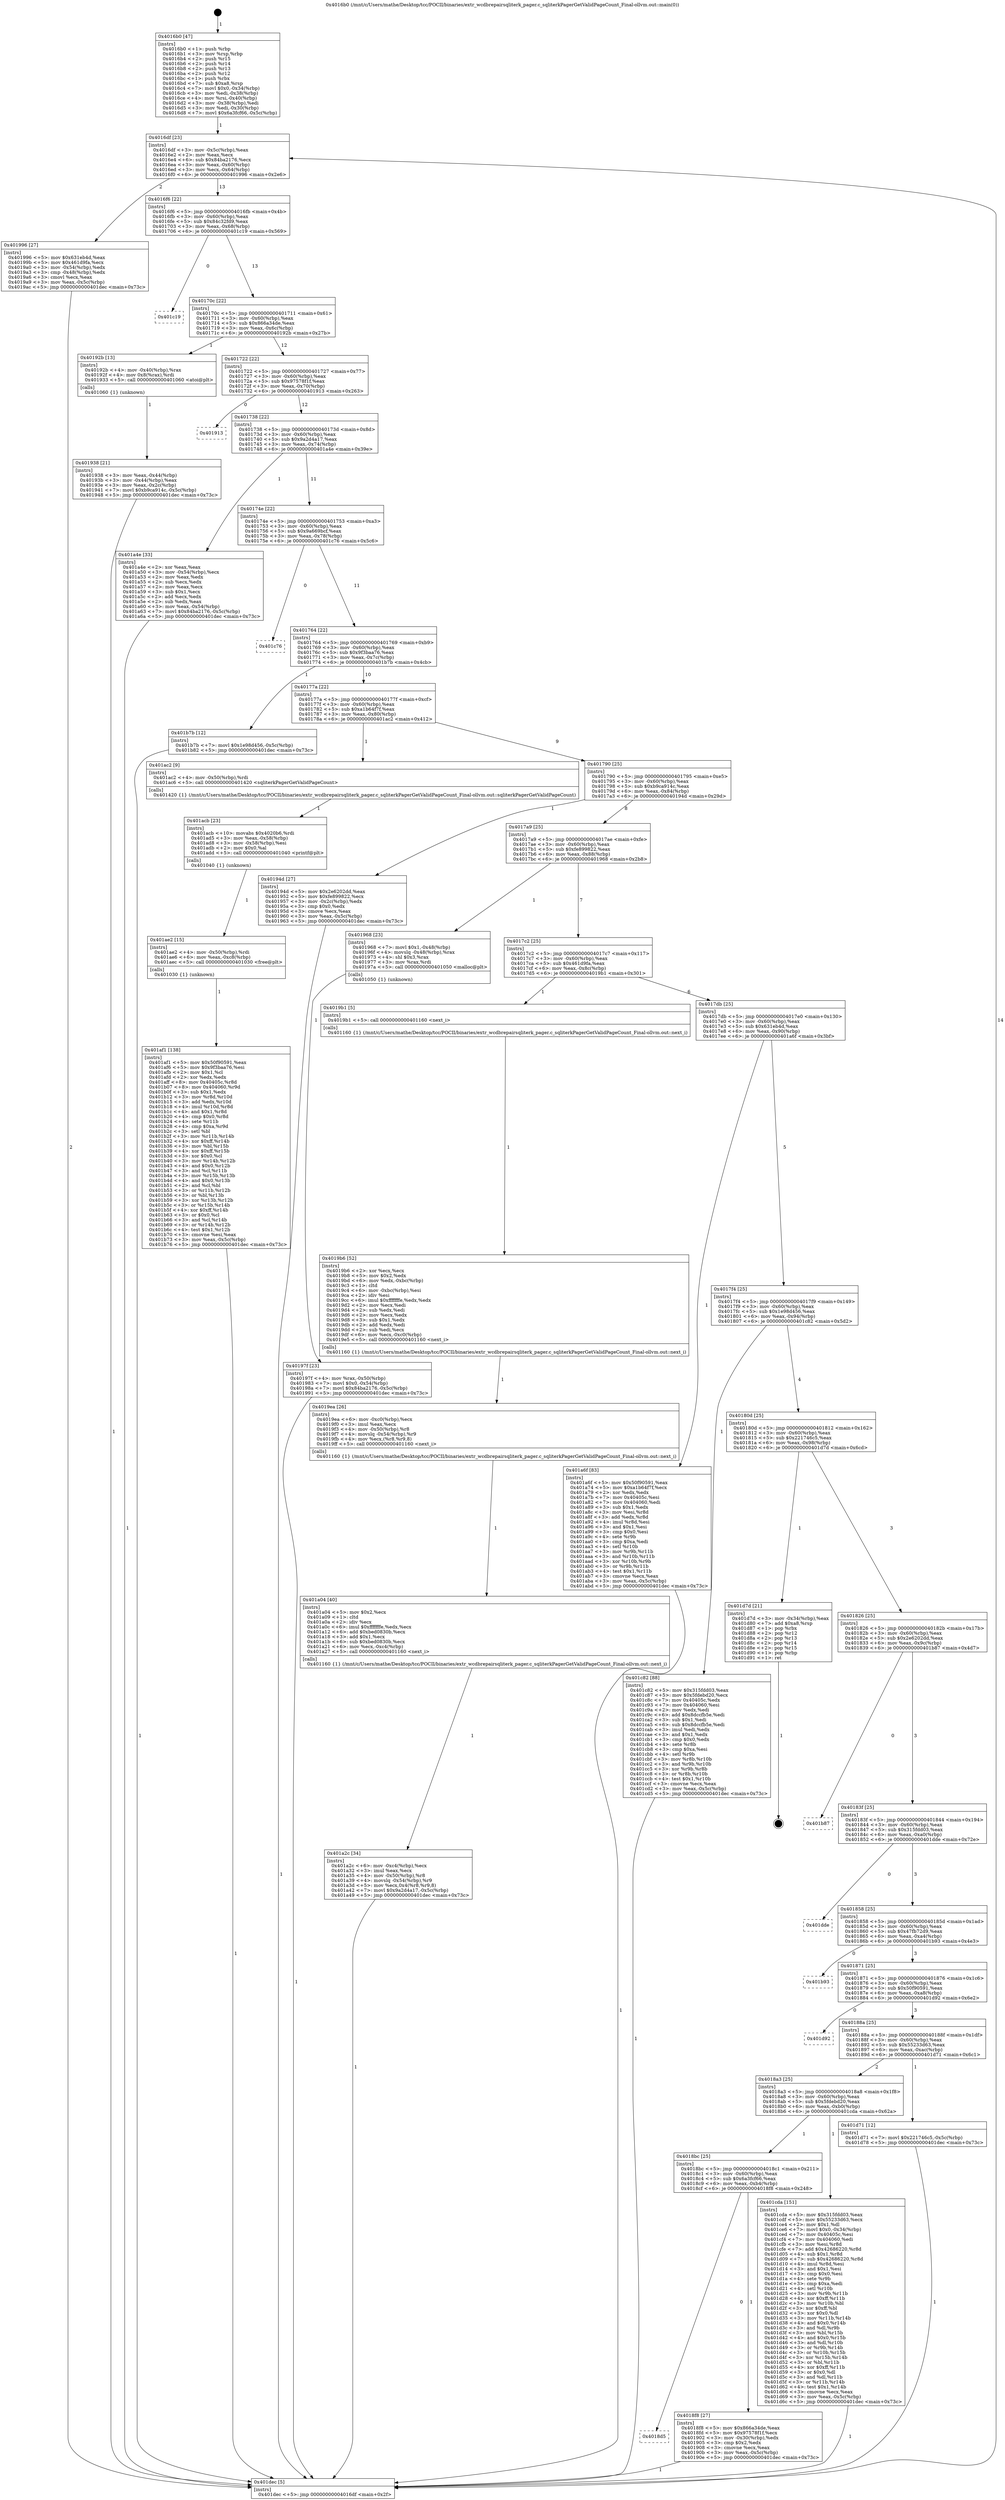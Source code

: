 digraph "0x4016b0" {
  label = "0x4016b0 (/mnt/c/Users/mathe/Desktop/tcc/POCII/binaries/extr_wcdbrepairsqliterk_pager.c_sqliterkPagerGetValidPageCount_Final-ollvm.out::main(0))"
  labelloc = "t"
  node[shape=record]

  Entry [label="",width=0.3,height=0.3,shape=circle,fillcolor=black,style=filled]
  "0x4016df" [label="{
     0x4016df [23]\l
     | [instrs]\l
     &nbsp;&nbsp;0x4016df \<+3\>: mov -0x5c(%rbp),%eax\l
     &nbsp;&nbsp;0x4016e2 \<+2\>: mov %eax,%ecx\l
     &nbsp;&nbsp;0x4016e4 \<+6\>: sub $0x84ba2176,%ecx\l
     &nbsp;&nbsp;0x4016ea \<+3\>: mov %eax,-0x60(%rbp)\l
     &nbsp;&nbsp;0x4016ed \<+3\>: mov %ecx,-0x64(%rbp)\l
     &nbsp;&nbsp;0x4016f0 \<+6\>: je 0000000000401996 \<main+0x2e6\>\l
  }"]
  "0x401996" [label="{
     0x401996 [27]\l
     | [instrs]\l
     &nbsp;&nbsp;0x401996 \<+5\>: mov $0x631eb4d,%eax\l
     &nbsp;&nbsp;0x40199b \<+5\>: mov $0x461d9fa,%ecx\l
     &nbsp;&nbsp;0x4019a0 \<+3\>: mov -0x54(%rbp),%edx\l
     &nbsp;&nbsp;0x4019a3 \<+3\>: cmp -0x48(%rbp),%edx\l
     &nbsp;&nbsp;0x4019a6 \<+3\>: cmovl %ecx,%eax\l
     &nbsp;&nbsp;0x4019a9 \<+3\>: mov %eax,-0x5c(%rbp)\l
     &nbsp;&nbsp;0x4019ac \<+5\>: jmp 0000000000401dec \<main+0x73c\>\l
  }"]
  "0x4016f6" [label="{
     0x4016f6 [22]\l
     | [instrs]\l
     &nbsp;&nbsp;0x4016f6 \<+5\>: jmp 00000000004016fb \<main+0x4b\>\l
     &nbsp;&nbsp;0x4016fb \<+3\>: mov -0x60(%rbp),%eax\l
     &nbsp;&nbsp;0x4016fe \<+5\>: sub $0x84c32fd9,%eax\l
     &nbsp;&nbsp;0x401703 \<+3\>: mov %eax,-0x68(%rbp)\l
     &nbsp;&nbsp;0x401706 \<+6\>: je 0000000000401c19 \<main+0x569\>\l
  }"]
  Exit [label="",width=0.3,height=0.3,shape=circle,fillcolor=black,style=filled,peripheries=2]
  "0x401c19" [label="{
     0x401c19\l
  }", style=dashed]
  "0x40170c" [label="{
     0x40170c [22]\l
     | [instrs]\l
     &nbsp;&nbsp;0x40170c \<+5\>: jmp 0000000000401711 \<main+0x61\>\l
     &nbsp;&nbsp;0x401711 \<+3\>: mov -0x60(%rbp),%eax\l
     &nbsp;&nbsp;0x401714 \<+5\>: sub $0x866a34de,%eax\l
     &nbsp;&nbsp;0x401719 \<+3\>: mov %eax,-0x6c(%rbp)\l
     &nbsp;&nbsp;0x40171c \<+6\>: je 000000000040192b \<main+0x27b\>\l
  }"]
  "0x401af1" [label="{
     0x401af1 [138]\l
     | [instrs]\l
     &nbsp;&nbsp;0x401af1 \<+5\>: mov $0x50f90591,%eax\l
     &nbsp;&nbsp;0x401af6 \<+5\>: mov $0x9f3baa76,%esi\l
     &nbsp;&nbsp;0x401afb \<+2\>: mov $0x1,%cl\l
     &nbsp;&nbsp;0x401afd \<+2\>: xor %edx,%edx\l
     &nbsp;&nbsp;0x401aff \<+8\>: mov 0x40405c,%r8d\l
     &nbsp;&nbsp;0x401b07 \<+8\>: mov 0x404060,%r9d\l
     &nbsp;&nbsp;0x401b0f \<+3\>: sub $0x1,%edx\l
     &nbsp;&nbsp;0x401b12 \<+3\>: mov %r8d,%r10d\l
     &nbsp;&nbsp;0x401b15 \<+3\>: add %edx,%r10d\l
     &nbsp;&nbsp;0x401b18 \<+4\>: imul %r10d,%r8d\l
     &nbsp;&nbsp;0x401b1c \<+4\>: and $0x1,%r8d\l
     &nbsp;&nbsp;0x401b20 \<+4\>: cmp $0x0,%r8d\l
     &nbsp;&nbsp;0x401b24 \<+4\>: sete %r11b\l
     &nbsp;&nbsp;0x401b28 \<+4\>: cmp $0xa,%r9d\l
     &nbsp;&nbsp;0x401b2c \<+3\>: setl %bl\l
     &nbsp;&nbsp;0x401b2f \<+3\>: mov %r11b,%r14b\l
     &nbsp;&nbsp;0x401b32 \<+4\>: xor $0xff,%r14b\l
     &nbsp;&nbsp;0x401b36 \<+3\>: mov %bl,%r15b\l
     &nbsp;&nbsp;0x401b39 \<+4\>: xor $0xff,%r15b\l
     &nbsp;&nbsp;0x401b3d \<+3\>: xor $0x0,%cl\l
     &nbsp;&nbsp;0x401b40 \<+3\>: mov %r14b,%r12b\l
     &nbsp;&nbsp;0x401b43 \<+4\>: and $0x0,%r12b\l
     &nbsp;&nbsp;0x401b47 \<+3\>: and %cl,%r11b\l
     &nbsp;&nbsp;0x401b4a \<+3\>: mov %r15b,%r13b\l
     &nbsp;&nbsp;0x401b4d \<+4\>: and $0x0,%r13b\l
     &nbsp;&nbsp;0x401b51 \<+2\>: and %cl,%bl\l
     &nbsp;&nbsp;0x401b53 \<+3\>: or %r11b,%r12b\l
     &nbsp;&nbsp;0x401b56 \<+3\>: or %bl,%r13b\l
     &nbsp;&nbsp;0x401b59 \<+3\>: xor %r13b,%r12b\l
     &nbsp;&nbsp;0x401b5c \<+3\>: or %r15b,%r14b\l
     &nbsp;&nbsp;0x401b5f \<+4\>: xor $0xff,%r14b\l
     &nbsp;&nbsp;0x401b63 \<+3\>: or $0x0,%cl\l
     &nbsp;&nbsp;0x401b66 \<+3\>: and %cl,%r14b\l
     &nbsp;&nbsp;0x401b69 \<+3\>: or %r14b,%r12b\l
     &nbsp;&nbsp;0x401b6c \<+4\>: test $0x1,%r12b\l
     &nbsp;&nbsp;0x401b70 \<+3\>: cmovne %esi,%eax\l
     &nbsp;&nbsp;0x401b73 \<+3\>: mov %eax,-0x5c(%rbp)\l
     &nbsp;&nbsp;0x401b76 \<+5\>: jmp 0000000000401dec \<main+0x73c\>\l
  }"]
  "0x40192b" [label="{
     0x40192b [13]\l
     | [instrs]\l
     &nbsp;&nbsp;0x40192b \<+4\>: mov -0x40(%rbp),%rax\l
     &nbsp;&nbsp;0x40192f \<+4\>: mov 0x8(%rax),%rdi\l
     &nbsp;&nbsp;0x401933 \<+5\>: call 0000000000401060 \<atoi@plt\>\l
     | [calls]\l
     &nbsp;&nbsp;0x401060 \{1\} (unknown)\l
  }"]
  "0x401722" [label="{
     0x401722 [22]\l
     | [instrs]\l
     &nbsp;&nbsp;0x401722 \<+5\>: jmp 0000000000401727 \<main+0x77\>\l
     &nbsp;&nbsp;0x401727 \<+3\>: mov -0x60(%rbp),%eax\l
     &nbsp;&nbsp;0x40172a \<+5\>: sub $0x97578f1f,%eax\l
     &nbsp;&nbsp;0x40172f \<+3\>: mov %eax,-0x70(%rbp)\l
     &nbsp;&nbsp;0x401732 \<+6\>: je 0000000000401913 \<main+0x263\>\l
  }"]
  "0x401ae2" [label="{
     0x401ae2 [15]\l
     | [instrs]\l
     &nbsp;&nbsp;0x401ae2 \<+4\>: mov -0x50(%rbp),%rdi\l
     &nbsp;&nbsp;0x401ae6 \<+6\>: mov %eax,-0xc8(%rbp)\l
     &nbsp;&nbsp;0x401aec \<+5\>: call 0000000000401030 \<free@plt\>\l
     | [calls]\l
     &nbsp;&nbsp;0x401030 \{1\} (unknown)\l
  }"]
  "0x401913" [label="{
     0x401913\l
  }", style=dashed]
  "0x401738" [label="{
     0x401738 [22]\l
     | [instrs]\l
     &nbsp;&nbsp;0x401738 \<+5\>: jmp 000000000040173d \<main+0x8d\>\l
     &nbsp;&nbsp;0x40173d \<+3\>: mov -0x60(%rbp),%eax\l
     &nbsp;&nbsp;0x401740 \<+5\>: sub $0x9a2d4a17,%eax\l
     &nbsp;&nbsp;0x401745 \<+3\>: mov %eax,-0x74(%rbp)\l
     &nbsp;&nbsp;0x401748 \<+6\>: je 0000000000401a4e \<main+0x39e\>\l
  }"]
  "0x401acb" [label="{
     0x401acb [23]\l
     | [instrs]\l
     &nbsp;&nbsp;0x401acb \<+10\>: movabs $0x4020b6,%rdi\l
     &nbsp;&nbsp;0x401ad5 \<+3\>: mov %eax,-0x58(%rbp)\l
     &nbsp;&nbsp;0x401ad8 \<+3\>: mov -0x58(%rbp),%esi\l
     &nbsp;&nbsp;0x401adb \<+2\>: mov $0x0,%al\l
     &nbsp;&nbsp;0x401add \<+5\>: call 0000000000401040 \<printf@plt\>\l
     | [calls]\l
     &nbsp;&nbsp;0x401040 \{1\} (unknown)\l
  }"]
  "0x401a4e" [label="{
     0x401a4e [33]\l
     | [instrs]\l
     &nbsp;&nbsp;0x401a4e \<+2\>: xor %eax,%eax\l
     &nbsp;&nbsp;0x401a50 \<+3\>: mov -0x54(%rbp),%ecx\l
     &nbsp;&nbsp;0x401a53 \<+2\>: mov %eax,%edx\l
     &nbsp;&nbsp;0x401a55 \<+2\>: sub %ecx,%edx\l
     &nbsp;&nbsp;0x401a57 \<+2\>: mov %eax,%ecx\l
     &nbsp;&nbsp;0x401a59 \<+3\>: sub $0x1,%ecx\l
     &nbsp;&nbsp;0x401a5c \<+2\>: add %ecx,%edx\l
     &nbsp;&nbsp;0x401a5e \<+2\>: sub %edx,%eax\l
     &nbsp;&nbsp;0x401a60 \<+3\>: mov %eax,-0x54(%rbp)\l
     &nbsp;&nbsp;0x401a63 \<+7\>: movl $0x84ba2176,-0x5c(%rbp)\l
     &nbsp;&nbsp;0x401a6a \<+5\>: jmp 0000000000401dec \<main+0x73c\>\l
  }"]
  "0x40174e" [label="{
     0x40174e [22]\l
     | [instrs]\l
     &nbsp;&nbsp;0x40174e \<+5\>: jmp 0000000000401753 \<main+0xa3\>\l
     &nbsp;&nbsp;0x401753 \<+3\>: mov -0x60(%rbp),%eax\l
     &nbsp;&nbsp;0x401756 \<+5\>: sub $0x9a669bcf,%eax\l
     &nbsp;&nbsp;0x40175b \<+3\>: mov %eax,-0x78(%rbp)\l
     &nbsp;&nbsp;0x40175e \<+6\>: je 0000000000401c76 \<main+0x5c6\>\l
  }"]
  "0x401a2c" [label="{
     0x401a2c [34]\l
     | [instrs]\l
     &nbsp;&nbsp;0x401a2c \<+6\>: mov -0xc4(%rbp),%ecx\l
     &nbsp;&nbsp;0x401a32 \<+3\>: imul %eax,%ecx\l
     &nbsp;&nbsp;0x401a35 \<+4\>: mov -0x50(%rbp),%r8\l
     &nbsp;&nbsp;0x401a39 \<+4\>: movslq -0x54(%rbp),%r9\l
     &nbsp;&nbsp;0x401a3d \<+5\>: mov %ecx,0x4(%r8,%r9,8)\l
     &nbsp;&nbsp;0x401a42 \<+7\>: movl $0x9a2d4a17,-0x5c(%rbp)\l
     &nbsp;&nbsp;0x401a49 \<+5\>: jmp 0000000000401dec \<main+0x73c\>\l
  }"]
  "0x401c76" [label="{
     0x401c76\l
  }", style=dashed]
  "0x401764" [label="{
     0x401764 [22]\l
     | [instrs]\l
     &nbsp;&nbsp;0x401764 \<+5\>: jmp 0000000000401769 \<main+0xb9\>\l
     &nbsp;&nbsp;0x401769 \<+3\>: mov -0x60(%rbp),%eax\l
     &nbsp;&nbsp;0x40176c \<+5\>: sub $0x9f3baa76,%eax\l
     &nbsp;&nbsp;0x401771 \<+3\>: mov %eax,-0x7c(%rbp)\l
     &nbsp;&nbsp;0x401774 \<+6\>: je 0000000000401b7b \<main+0x4cb\>\l
  }"]
  "0x401a04" [label="{
     0x401a04 [40]\l
     | [instrs]\l
     &nbsp;&nbsp;0x401a04 \<+5\>: mov $0x2,%ecx\l
     &nbsp;&nbsp;0x401a09 \<+1\>: cltd\l
     &nbsp;&nbsp;0x401a0a \<+2\>: idiv %ecx\l
     &nbsp;&nbsp;0x401a0c \<+6\>: imul $0xfffffffe,%edx,%ecx\l
     &nbsp;&nbsp;0x401a12 \<+6\>: add $0xbed0830b,%ecx\l
     &nbsp;&nbsp;0x401a18 \<+3\>: add $0x1,%ecx\l
     &nbsp;&nbsp;0x401a1b \<+6\>: sub $0xbed0830b,%ecx\l
     &nbsp;&nbsp;0x401a21 \<+6\>: mov %ecx,-0xc4(%rbp)\l
     &nbsp;&nbsp;0x401a27 \<+5\>: call 0000000000401160 \<next_i\>\l
     | [calls]\l
     &nbsp;&nbsp;0x401160 \{1\} (/mnt/c/Users/mathe/Desktop/tcc/POCII/binaries/extr_wcdbrepairsqliterk_pager.c_sqliterkPagerGetValidPageCount_Final-ollvm.out::next_i)\l
  }"]
  "0x401b7b" [label="{
     0x401b7b [12]\l
     | [instrs]\l
     &nbsp;&nbsp;0x401b7b \<+7\>: movl $0x1e98d456,-0x5c(%rbp)\l
     &nbsp;&nbsp;0x401b82 \<+5\>: jmp 0000000000401dec \<main+0x73c\>\l
  }"]
  "0x40177a" [label="{
     0x40177a [22]\l
     | [instrs]\l
     &nbsp;&nbsp;0x40177a \<+5\>: jmp 000000000040177f \<main+0xcf\>\l
     &nbsp;&nbsp;0x40177f \<+3\>: mov -0x60(%rbp),%eax\l
     &nbsp;&nbsp;0x401782 \<+5\>: sub $0xa1b64f7f,%eax\l
     &nbsp;&nbsp;0x401787 \<+3\>: mov %eax,-0x80(%rbp)\l
     &nbsp;&nbsp;0x40178a \<+6\>: je 0000000000401ac2 \<main+0x412\>\l
  }"]
  "0x4019ea" [label="{
     0x4019ea [26]\l
     | [instrs]\l
     &nbsp;&nbsp;0x4019ea \<+6\>: mov -0xc0(%rbp),%ecx\l
     &nbsp;&nbsp;0x4019f0 \<+3\>: imul %eax,%ecx\l
     &nbsp;&nbsp;0x4019f3 \<+4\>: mov -0x50(%rbp),%r8\l
     &nbsp;&nbsp;0x4019f7 \<+4\>: movslq -0x54(%rbp),%r9\l
     &nbsp;&nbsp;0x4019fb \<+4\>: mov %ecx,(%r8,%r9,8)\l
     &nbsp;&nbsp;0x4019ff \<+5\>: call 0000000000401160 \<next_i\>\l
     | [calls]\l
     &nbsp;&nbsp;0x401160 \{1\} (/mnt/c/Users/mathe/Desktop/tcc/POCII/binaries/extr_wcdbrepairsqliterk_pager.c_sqliterkPagerGetValidPageCount_Final-ollvm.out::next_i)\l
  }"]
  "0x401ac2" [label="{
     0x401ac2 [9]\l
     | [instrs]\l
     &nbsp;&nbsp;0x401ac2 \<+4\>: mov -0x50(%rbp),%rdi\l
     &nbsp;&nbsp;0x401ac6 \<+5\>: call 0000000000401420 \<sqliterkPagerGetValidPageCount\>\l
     | [calls]\l
     &nbsp;&nbsp;0x401420 \{1\} (/mnt/c/Users/mathe/Desktop/tcc/POCII/binaries/extr_wcdbrepairsqliterk_pager.c_sqliterkPagerGetValidPageCount_Final-ollvm.out::sqliterkPagerGetValidPageCount)\l
  }"]
  "0x401790" [label="{
     0x401790 [25]\l
     | [instrs]\l
     &nbsp;&nbsp;0x401790 \<+5\>: jmp 0000000000401795 \<main+0xe5\>\l
     &nbsp;&nbsp;0x401795 \<+3\>: mov -0x60(%rbp),%eax\l
     &nbsp;&nbsp;0x401798 \<+5\>: sub $0xb9ca914c,%eax\l
     &nbsp;&nbsp;0x40179d \<+6\>: mov %eax,-0x84(%rbp)\l
     &nbsp;&nbsp;0x4017a3 \<+6\>: je 000000000040194d \<main+0x29d\>\l
  }"]
  "0x4019b6" [label="{
     0x4019b6 [52]\l
     | [instrs]\l
     &nbsp;&nbsp;0x4019b6 \<+2\>: xor %ecx,%ecx\l
     &nbsp;&nbsp;0x4019b8 \<+5\>: mov $0x2,%edx\l
     &nbsp;&nbsp;0x4019bd \<+6\>: mov %edx,-0xbc(%rbp)\l
     &nbsp;&nbsp;0x4019c3 \<+1\>: cltd\l
     &nbsp;&nbsp;0x4019c4 \<+6\>: mov -0xbc(%rbp),%esi\l
     &nbsp;&nbsp;0x4019ca \<+2\>: idiv %esi\l
     &nbsp;&nbsp;0x4019cc \<+6\>: imul $0xfffffffe,%edx,%edx\l
     &nbsp;&nbsp;0x4019d2 \<+2\>: mov %ecx,%edi\l
     &nbsp;&nbsp;0x4019d4 \<+2\>: sub %edx,%edi\l
     &nbsp;&nbsp;0x4019d6 \<+2\>: mov %ecx,%edx\l
     &nbsp;&nbsp;0x4019d8 \<+3\>: sub $0x1,%edx\l
     &nbsp;&nbsp;0x4019db \<+2\>: add %edx,%edi\l
     &nbsp;&nbsp;0x4019dd \<+2\>: sub %edi,%ecx\l
     &nbsp;&nbsp;0x4019df \<+6\>: mov %ecx,-0xc0(%rbp)\l
     &nbsp;&nbsp;0x4019e5 \<+5\>: call 0000000000401160 \<next_i\>\l
     | [calls]\l
     &nbsp;&nbsp;0x401160 \{1\} (/mnt/c/Users/mathe/Desktop/tcc/POCII/binaries/extr_wcdbrepairsqliterk_pager.c_sqliterkPagerGetValidPageCount_Final-ollvm.out::next_i)\l
  }"]
  "0x40194d" [label="{
     0x40194d [27]\l
     | [instrs]\l
     &nbsp;&nbsp;0x40194d \<+5\>: mov $0x2e6202dd,%eax\l
     &nbsp;&nbsp;0x401952 \<+5\>: mov $0xfe899822,%ecx\l
     &nbsp;&nbsp;0x401957 \<+3\>: mov -0x2c(%rbp),%edx\l
     &nbsp;&nbsp;0x40195a \<+3\>: cmp $0x0,%edx\l
     &nbsp;&nbsp;0x40195d \<+3\>: cmove %ecx,%eax\l
     &nbsp;&nbsp;0x401960 \<+3\>: mov %eax,-0x5c(%rbp)\l
     &nbsp;&nbsp;0x401963 \<+5\>: jmp 0000000000401dec \<main+0x73c\>\l
  }"]
  "0x4017a9" [label="{
     0x4017a9 [25]\l
     | [instrs]\l
     &nbsp;&nbsp;0x4017a9 \<+5\>: jmp 00000000004017ae \<main+0xfe\>\l
     &nbsp;&nbsp;0x4017ae \<+3\>: mov -0x60(%rbp),%eax\l
     &nbsp;&nbsp;0x4017b1 \<+5\>: sub $0xfe899822,%eax\l
     &nbsp;&nbsp;0x4017b6 \<+6\>: mov %eax,-0x88(%rbp)\l
     &nbsp;&nbsp;0x4017bc \<+6\>: je 0000000000401968 \<main+0x2b8\>\l
  }"]
  "0x40197f" [label="{
     0x40197f [23]\l
     | [instrs]\l
     &nbsp;&nbsp;0x40197f \<+4\>: mov %rax,-0x50(%rbp)\l
     &nbsp;&nbsp;0x401983 \<+7\>: movl $0x0,-0x54(%rbp)\l
     &nbsp;&nbsp;0x40198a \<+7\>: movl $0x84ba2176,-0x5c(%rbp)\l
     &nbsp;&nbsp;0x401991 \<+5\>: jmp 0000000000401dec \<main+0x73c\>\l
  }"]
  "0x401968" [label="{
     0x401968 [23]\l
     | [instrs]\l
     &nbsp;&nbsp;0x401968 \<+7\>: movl $0x1,-0x48(%rbp)\l
     &nbsp;&nbsp;0x40196f \<+4\>: movslq -0x48(%rbp),%rax\l
     &nbsp;&nbsp;0x401973 \<+4\>: shl $0x3,%rax\l
     &nbsp;&nbsp;0x401977 \<+3\>: mov %rax,%rdi\l
     &nbsp;&nbsp;0x40197a \<+5\>: call 0000000000401050 \<malloc@plt\>\l
     | [calls]\l
     &nbsp;&nbsp;0x401050 \{1\} (unknown)\l
  }"]
  "0x4017c2" [label="{
     0x4017c2 [25]\l
     | [instrs]\l
     &nbsp;&nbsp;0x4017c2 \<+5\>: jmp 00000000004017c7 \<main+0x117\>\l
     &nbsp;&nbsp;0x4017c7 \<+3\>: mov -0x60(%rbp),%eax\l
     &nbsp;&nbsp;0x4017ca \<+5\>: sub $0x461d9fa,%eax\l
     &nbsp;&nbsp;0x4017cf \<+6\>: mov %eax,-0x8c(%rbp)\l
     &nbsp;&nbsp;0x4017d5 \<+6\>: je 00000000004019b1 \<main+0x301\>\l
  }"]
  "0x401938" [label="{
     0x401938 [21]\l
     | [instrs]\l
     &nbsp;&nbsp;0x401938 \<+3\>: mov %eax,-0x44(%rbp)\l
     &nbsp;&nbsp;0x40193b \<+3\>: mov -0x44(%rbp),%eax\l
     &nbsp;&nbsp;0x40193e \<+3\>: mov %eax,-0x2c(%rbp)\l
     &nbsp;&nbsp;0x401941 \<+7\>: movl $0xb9ca914c,-0x5c(%rbp)\l
     &nbsp;&nbsp;0x401948 \<+5\>: jmp 0000000000401dec \<main+0x73c\>\l
  }"]
  "0x4019b1" [label="{
     0x4019b1 [5]\l
     | [instrs]\l
     &nbsp;&nbsp;0x4019b1 \<+5\>: call 0000000000401160 \<next_i\>\l
     | [calls]\l
     &nbsp;&nbsp;0x401160 \{1\} (/mnt/c/Users/mathe/Desktop/tcc/POCII/binaries/extr_wcdbrepairsqliterk_pager.c_sqliterkPagerGetValidPageCount_Final-ollvm.out::next_i)\l
  }"]
  "0x4017db" [label="{
     0x4017db [25]\l
     | [instrs]\l
     &nbsp;&nbsp;0x4017db \<+5\>: jmp 00000000004017e0 \<main+0x130\>\l
     &nbsp;&nbsp;0x4017e0 \<+3\>: mov -0x60(%rbp),%eax\l
     &nbsp;&nbsp;0x4017e3 \<+5\>: sub $0x631eb4d,%eax\l
     &nbsp;&nbsp;0x4017e8 \<+6\>: mov %eax,-0x90(%rbp)\l
     &nbsp;&nbsp;0x4017ee \<+6\>: je 0000000000401a6f \<main+0x3bf\>\l
  }"]
  "0x4016b0" [label="{
     0x4016b0 [47]\l
     | [instrs]\l
     &nbsp;&nbsp;0x4016b0 \<+1\>: push %rbp\l
     &nbsp;&nbsp;0x4016b1 \<+3\>: mov %rsp,%rbp\l
     &nbsp;&nbsp;0x4016b4 \<+2\>: push %r15\l
     &nbsp;&nbsp;0x4016b6 \<+2\>: push %r14\l
     &nbsp;&nbsp;0x4016b8 \<+2\>: push %r13\l
     &nbsp;&nbsp;0x4016ba \<+2\>: push %r12\l
     &nbsp;&nbsp;0x4016bc \<+1\>: push %rbx\l
     &nbsp;&nbsp;0x4016bd \<+7\>: sub $0xa8,%rsp\l
     &nbsp;&nbsp;0x4016c4 \<+7\>: movl $0x0,-0x34(%rbp)\l
     &nbsp;&nbsp;0x4016cb \<+3\>: mov %edi,-0x38(%rbp)\l
     &nbsp;&nbsp;0x4016ce \<+4\>: mov %rsi,-0x40(%rbp)\l
     &nbsp;&nbsp;0x4016d2 \<+3\>: mov -0x38(%rbp),%edi\l
     &nbsp;&nbsp;0x4016d5 \<+3\>: mov %edi,-0x30(%rbp)\l
     &nbsp;&nbsp;0x4016d8 \<+7\>: movl $0x6a3fcf66,-0x5c(%rbp)\l
  }"]
  "0x401a6f" [label="{
     0x401a6f [83]\l
     | [instrs]\l
     &nbsp;&nbsp;0x401a6f \<+5\>: mov $0x50f90591,%eax\l
     &nbsp;&nbsp;0x401a74 \<+5\>: mov $0xa1b64f7f,%ecx\l
     &nbsp;&nbsp;0x401a79 \<+2\>: xor %edx,%edx\l
     &nbsp;&nbsp;0x401a7b \<+7\>: mov 0x40405c,%esi\l
     &nbsp;&nbsp;0x401a82 \<+7\>: mov 0x404060,%edi\l
     &nbsp;&nbsp;0x401a89 \<+3\>: sub $0x1,%edx\l
     &nbsp;&nbsp;0x401a8c \<+3\>: mov %esi,%r8d\l
     &nbsp;&nbsp;0x401a8f \<+3\>: add %edx,%r8d\l
     &nbsp;&nbsp;0x401a92 \<+4\>: imul %r8d,%esi\l
     &nbsp;&nbsp;0x401a96 \<+3\>: and $0x1,%esi\l
     &nbsp;&nbsp;0x401a99 \<+3\>: cmp $0x0,%esi\l
     &nbsp;&nbsp;0x401a9c \<+4\>: sete %r9b\l
     &nbsp;&nbsp;0x401aa0 \<+3\>: cmp $0xa,%edi\l
     &nbsp;&nbsp;0x401aa3 \<+4\>: setl %r10b\l
     &nbsp;&nbsp;0x401aa7 \<+3\>: mov %r9b,%r11b\l
     &nbsp;&nbsp;0x401aaa \<+3\>: and %r10b,%r11b\l
     &nbsp;&nbsp;0x401aad \<+3\>: xor %r10b,%r9b\l
     &nbsp;&nbsp;0x401ab0 \<+3\>: or %r9b,%r11b\l
     &nbsp;&nbsp;0x401ab3 \<+4\>: test $0x1,%r11b\l
     &nbsp;&nbsp;0x401ab7 \<+3\>: cmovne %ecx,%eax\l
     &nbsp;&nbsp;0x401aba \<+3\>: mov %eax,-0x5c(%rbp)\l
     &nbsp;&nbsp;0x401abd \<+5\>: jmp 0000000000401dec \<main+0x73c\>\l
  }"]
  "0x4017f4" [label="{
     0x4017f4 [25]\l
     | [instrs]\l
     &nbsp;&nbsp;0x4017f4 \<+5\>: jmp 00000000004017f9 \<main+0x149\>\l
     &nbsp;&nbsp;0x4017f9 \<+3\>: mov -0x60(%rbp),%eax\l
     &nbsp;&nbsp;0x4017fc \<+5\>: sub $0x1e98d456,%eax\l
     &nbsp;&nbsp;0x401801 \<+6\>: mov %eax,-0x94(%rbp)\l
     &nbsp;&nbsp;0x401807 \<+6\>: je 0000000000401c82 \<main+0x5d2\>\l
  }"]
  "0x401dec" [label="{
     0x401dec [5]\l
     | [instrs]\l
     &nbsp;&nbsp;0x401dec \<+5\>: jmp 00000000004016df \<main+0x2f\>\l
  }"]
  "0x401c82" [label="{
     0x401c82 [88]\l
     | [instrs]\l
     &nbsp;&nbsp;0x401c82 \<+5\>: mov $0x315fdd03,%eax\l
     &nbsp;&nbsp;0x401c87 \<+5\>: mov $0x5fdebd20,%ecx\l
     &nbsp;&nbsp;0x401c8c \<+7\>: mov 0x40405c,%edx\l
     &nbsp;&nbsp;0x401c93 \<+7\>: mov 0x404060,%esi\l
     &nbsp;&nbsp;0x401c9a \<+2\>: mov %edx,%edi\l
     &nbsp;&nbsp;0x401c9c \<+6\>: add $0x8dccfb5e,%edi\l
     &nbsp;&nbsp;0x401ca2 \<+3\>: sub $0x1,%edi\l
     &nbsp;&nbsp;0x401ca5 \<+6\>: sub $0x8dccfb5e,%edi\l
     &nbsp;&nbsp;0x401cab \<+3\>: imul %edi,%edx\l
     &nbsp;&nbsp;0x401cae \<+3\>: and $0x1,%edx\l
     &nbsp;&nbsp;0x401cb1 \<+3\>: cmp $0x0,%edx\l
     &nbsp;&nbsp;0x401cb4 \<+4\>: sete %r8b\l
     &nbsp;&nbsp;0x401cb8 \<+3\>: cmp $0xa,%esi\l
     &nbsp;&nbsp;0x401cbb \<+4\>: setl %r9b\l
     &nbsp;&nbsp;0x401cbf \<+3\>: mov %r8b,%r10b\l
     &nbsp;&nbsp;0x401cc2 \<+3\>: and %r9b,%r10b\l
     &nbsp;&nbsp;0x401cc5 \<+3\>: xor %r9b,%r8b\l
     &nbsp;&nbsp;0x401cc8 \<+3\>: or %r8b,%r10b\l
     &nbsp;&nbsp;0x401ccb \<+4\>: test $0x1,%r10b\l
     &nbsp;&nbsp;0x401ccf \<+3\>: cmovne %ecx,%eax\l
     &nbsp;&nbsp;0x401cd2 \<+3\>: mov %eax,-0x5c(%rbp)\l
     &nbsp;&nbsp;0x401cd5 \<+5\>: jmp 0000000000401dec \<main+0x73c\>\l
  }"]
  "0x40180d" [label="{
     0x40180d [25]\l
     | [instrs]\l
     &nbsp;&nbsp;0x40180d \<+5\>: jmp 0000000000401812 \<main+0x162\>\l
     &nbsp;&nbsp;0x401812 \<+3\>: mov -0x60(%rbp),%eax\l
     &nbsp;&nbsp;0x401815 \<+5\>: sub $0x221746c5,%eax\l
     &nbsp;&nbsp;0x40181a \<+6\>: mov %eax,-0x98(%rbp)\l
     &nbsp;&nbsp;0x401820 \<+6\>: je 0000000000401d7d \<main+0x6cd\>\l
  }"]
  "0x4018d5" [label="{
     0x4018d5\l
  }", style=dashed]
  "0x401d7d" [label="{
     0x401d7d [21]\l
     | [instrs]\l
     &nbsp;&nbsp;0x401d7d \<+3\>: mov -0x34(%rbp),%eax\l
     &nbsp;&nbsp;0x401d80 \<+7\>: add $0xa8,%rsp\l
     &nbsp;&nbsp;0x401d87 \<+1\>: pop %rbx\l
     &nbsp;&nbsp;0x401d88 \<+2\>: pop %r12\l
     &nbsp;&nbsp;0x401d8a \<+2\>: pop %r13\l
     &nbsp;&nbsp;0x401d8c \<+2\>: pop %r14\l
     &nbsp;&nbsp;0x401d8e \<+2\>: pop %r15\l
     &nbsp;&nbsp;0x401d90 \<+1\>: pop %rbp\l
     &nbsp;&nbsp;0x401d91 \<+1\>: ret\l
  }"]
  "0x401826" [label="{
     0x401826 [25]\l
     | [instrs]\l
     &nbsp;&nbsp;0x401826 \<+5\>: jmp 000000000040182b \<main+0x17b\>\l
     &nbsp;&nbsp;0x40182b \<+3\>: mov -0x60(%rbp),%eax\l
     &nbsp;&nbsp;0x40182e \<+5\>: sub $0x2e6202dd,%eax\l
     &nbsp;&nbsp;0x401833 \<+6\>: mov %eax,-0x9c(%rbp)\l
     &nbsp;&nbsp;0x401839 \<+6\>: je 0000000000401b87 \<main+0x4d7\>\l
  }"]
  "0x4018f8" [label="{
     0x4018f8 [27]\l
     | [instrs]\l
     &nbsp;&nbsp;0x4018f8 \<+5\>: mov $0x866a34de,%eax\l
     &nbsp;&nbsp;0x4018fd \<+5\>: mov $0x97578f1f,%ecx\l
     &nbsp;&nbsp;0x401902 \<+3\>: mov -0x30(%rbp),%edx\l
     &nbsp;&nbsp;0x401905 \<+3\>: cmp $0x2,%edx\l
     &nbsp;&nbsp;0x401908 \<+3\>: cmovne %ecx,%eax\l
     &nbsp;&nbsp;0x40190b \<+3\>: mov %eax,-0x5c(%rbp)\l
     &nbsp;&nbsp;0x40190e \<+5\>: jmp 0000000000401dec \<main+0x73c\>\l
  }"]
  "0x401b87" [label="{
     0x401b87\l
  }", style=dashed]
  "0x40183f" [label="{
     0x40183f [25]\l
     | [instrs]\l
     &nbsp;&nbsp;0x40183f \<+5\>: jmp 0000000000401844 \<main+0x194\>\l
     &nbsp;&nbsp;0x401844 \<+3\>: mov -0x60(%rbp),%eax\l
     &nbsp;&nbsp;0x401847 \<+5\>: sub $0x315fdd03,%eax\l
     &nbsp;&nbsp;0x40184c \<+6\>: mov %eax,-0xa0(%rbp)\l
     &nbsp;&nbsp;0x401852 \<+6\>: je 0000000000401dde \<main+0x72e\>\l
  }"]
  "0x4018bc" [label="{
     0x4018bc [25]\l
     | [instrs]\l
     &nbsp;&nbsp;0x4018bc \<+5\>: jmp 00000000004018c1 \<main+0x211\>\l
     &nbsp;&nbsp;0x4018c1 \<+3\>: mov -0x60(%rbp),%eax\l
     &nbsp;&nbsp;0x4018c4 \<+5\>: sub $0x6a3fcf66,%eax\l
     &nbsp;&nbsp;0x4018c9 \<+6\>: mov %eax,-0xb4(%rbp)\l
     &nbsp;&nbsp;0x4018cf \<+6\>: je 00000000004018f8 \<main+0x248\>\l
  }"]
  "0x401dde" [label="{
     0x401dde\l
  }", style=dashed]
  "0x401858" [label="{
     0x401858 [25]\l
     | [instrs]\l
     &nbsp;&nbsp;0x401858 \<+5\>: jmp 000000000040185d \<main+0x1ad\>\l
     &nbsp;&nbsp;0x40185d \<+3\>: mov -0x60(%rbp),%eax\l
     &nbsp;&nbsp;0x401860 \<+5\>: sub $0x47fb72d9,%eax\l
     &nbsp;&nbsp;0x401865 \<+6\>: mov %eax,-0xa4(%rbp)\l
     &nbsp;&nbsp;0x40186b \<+6\>: je 0000000000401b93 \<main+0x4e3\>\l
  }"]
  "0x401cda" [label="{
     0x401cda [151]\l
     | [instrs]\l
     &nbsp;&nbsp;0x401cda \<+5\>: mov $0x315fdd03,%eax\l
     &nbsp;&nbsp;0x401cdf \<+5\>: mov $0x55233d63,%ecx\l
     &nbsp;&nbsp;0x401ce4 \<+2\>: mov $0x1,%dl\l
     &nbsp;&nbsp;0x401ce6 \<+7\>: movl $0x0,-0x34(%rbp)\l
     &nbsp;&nbsp;0x401ced \<+7\>: mov 0x40405c,%esi\l
     &nbsp;&nbsp;0x401cf4 \<+7\>: mov 0x404060,%edi\l
     &nbsp;&nbsp;0x401cfb \<+3\>: mov %esi,%r8d\l
     &nbsp;&nbsp;0x401cfe \<+7\>: add $0x42686220,%r8d\l
     &nbsp;&nbsp;0x401d05 \<+4\>: sub $0x1,%r8d\l
     &nbsp;&nbsp;0x401d09 \<+7\>: sub $0x42686220,%r8d\l
     &nbsp;&nbsp;0x401d10 \<+4\>: imul %r8d,%esi\l
     &nbsp;&nbsp;0x401d14 \<+3\>: and $0x1,%esi\l
     &nbsp;&nbsp;0x401d17 \<+3\>: cmp $0x0,%esi\l
     &nbsp;&nbsp;0x401d1a \<+4\>: sete %r9b\l
     &nbsp;&nbsp;0x401d1e \<+3\>: cmp $0xa,%edi\l
     &nbsp;&nbsp;0x401d21 \<+4\>: setl %r10b\l
     &nbsp;&nbsp;0x401d25 \<+3\>: mov %r9b,%r11b\l
     &nbsp;&nbsp;0x401d28 \<+4\>: xor $0xff,%r11b\l
     &nbsp;&nbsp;0x401d2c \<+3\>: mov %r10b,%bl\l
     &nbsp;&nbsp;0x401d2f \<+3\>: xor $0xff,%bl\l
     &nbsp;&nbsp;0x401d32 \<+3\>: xor $0x0,%dl\l
     &nbsp;&nbsp;0x401d35 \<+3\>: mov %r11b,%r14b\l
     &nbsp;&nbsp;0x401d38 \<+4\>: and $0x0,%r14b\l
     &nbsp;&nbsp;0x401d3c \<+3\>: and %dl,%r9b\l
     &nbsp;&nbsp;0x401d3f \<+3\>: mov %bl,%r15b\l
     &nbsp;&nbsp;0x401d42 \<+4\>: and $0x0,%r15b\l
     &nbsp;&nbsp;0x401d46 \<+3\>: and %dl,%r10b\l
     &nbsp;&nbsp;0x401d49 \<+3\>: or %r9b,%r14b\l
     &nbsp;&nbsp;0x401d4c \<+3\>: or %r10b,%r15b\l
     &nbsp;&nbsp;0x401d4f \<+3\>: xor %r15b,%r14b\l
     &nbsp;&nbsp;0x401d52 \<+3\>: or %bl,%r11b\l
     &nbsp;&nbsp;0x401d55 \<+4\>: xor $0xff,%r11b\l
     &nbsp;&nbsp;0x401d59 \<+3\>: or $0x0,%dl\l
     &nbsp;&nbsp;0x401d5c \<+3\>: and %dl,%r11b\l
     &nbsp;&nbsp;0x401d5f \<+3\>: or %r11b,%r14b\l
     &nbsp;&nbsp;0x401d62 \<+4\>: test $0x1,%r14b\l
     &nbsp;&nbsp;0x401d66 \<+3\>: cmovne %ecx,%eax\l
     &nbsp;&nbsp;0x401d69 \<+3\>: mov %eax,-0x5c(%rbp)\l
     &nbsp;&nbsp;0x401d6c \<+5\>: jmp 0000000000401dec \<main+0x73c\>\l
  }"]
  "0x401b93" [label="{
     0x401b93\l
  }", style=dashed]
  "0x401871" [label="{
     0x401871 [25]\l
     | [instrs]\l
     &nbsp;&nbsp;0x401871 \<+5\>: jmp 0000000000401876 \<main+0x1c6\>\l
     &nbsp;&nbsp;0x401876 \<+3\>: mov -0x60(%rbp),%eax\l
     &nbsp;&nbsp;0x401879 \<+5\>: sub $0x50f90591,%eax\l
     &nbsp;&nbsp;0x40187e \<+6\>: mov %eax,-0xa8(%rbp)\l
     &nbsp;&nbsp;0x401884 \<+6\>: je 0000000000401d92 \<main+0x6e2\>\l
  }"]
  "0x4018a3" [label="{
     0x4018a3 [25]\l
     | [instrs]\l
     &nbsp;&nbsp;0x4018a3 \<+5\>: jmp 00000000004018a8 \<main+0x1f8\>\l
     &nbsp;&nbsp;0x4018a8 \<+3\>: mov -0x60(%rbp),%eax\l
     &nbsp;&nbsp;0x4018ab \<+5\>: sub $0x5fdebd20,%eax\l
     &nbsp;&nbsp;0x4018b0 \<+6\>: mov %eax,-0xb0(%rbp)\l
     &nbsp;&nbsp;0x4018b6 \<+6\>: je 0000000000401cda \<main+0x62a\>\l
  }"]
  "0x401d92" [label="{
     0x401d92\l
  }", style=dashed]
  "0x40188a" [label="{
     0x40188a [25]\l
     | [instrs]\l
     &nbsp;&nbsp;0x40188a \<+5\>: jmp 000000000040188f \<main+0x1df\>\l
     &nbsp;&nbsp;0x40188f \<+3\>: mov -0x60(%rbp),%eax\l
     &nbsp;&nbsp;0x401892 \<+5\>: sub $0x55233d63,%eax\l
     &nbsp;&nbsp;0x401897 \<+6\>: mov %eax,-0xac(%rbp)\l
     &nbsp;&nbsp;0x40189d \<+6\>: je 0000000000401d71 \<main+0x6c1\>\l
  }"]
  "0x401d71" [label="{
     0x401d71 [12]\l
     | [instrs]\l
     &nbsp;&nbsp;0x401d71 \<+7\>: movl $0x221746c5,-0x5c(%rbp)\l
     &nbsp;&nbsp;0x401d78 \<+5\>: jmp 0000000000401dec \<main+0x73c\>\l
  }"]
  Entry -> "0x4016b0" [label=" 1"]
  "0x4016df" -> "0x401996" [label=" 2"]
  "0x4016df" -> "0x4016f6" [label=" 13"]
  "0x401d7d" -> Exit [label=" 1"]
  "0x4016f6" -> "0x401c19" [label=" 0"]
  "0x4016f6" -> "0x40170c" [label=" 13"]
  "0x401d71" -> "0x401dec" [label=" 1"]
  "0x40170c" -> "0x40192b" [label=" 1"]
  "0x40170c" -> "0x401722" [label=" 12"]
  "0x401cda" -> "0x401dec" [label=" 1"]
  "0x401722" -> "0x401913" [label=" 0"]
  "0x401722" -> "0x401738" [label=" 12"]
  "0x401c82" -> "0x401dec" [label=" 1"]
  "0x401738" -> "0x401a4e" [label=" 1"]
  "0x401738" -> "0x40174e" [label=" 11"]
  "0x401b7b" -> "0x401dec" [label=" 1"]
  "0x40174e" -> "0x401c76" [label=" 0"]
  "0x40174e" -> "0x401764" [label=" 11"]
  "0x401af1" -> "0x401dec" [label=" 1"]
  "0x401764" -> "0x401b7b" [label=" 1"]
  "0x401764" -> "0x40177a" [label=" 10"]
  "0x401ae2" -> "0x401af1" [label=" 1"]
  "0x40177a" -> "0x401ac2" [label=" 1"]
  "0x40177a" -> "0x401790" [label=" 9"]
  "0x401acb" -> "0x401ae2" [label=" 1"]
  "0x401790" -> "0x40194d" [label=" 1"]
  "0x401790" -> "0x4017a9" [label=" 8"]
  "0x401ac2" -> "0x401acb" [label=" 1"]
  "0x4017a9" -> "0x401968" [label=" 1"]
  "0x4017a9" -> "0x4017c2" [label=" 7"]
  "0x401a6f" -> "0x401dec" [label=" 1"]
  "0x4017c2" -> "0x4019b1" [label=" 1"]
  "0x4017c2" -> "0x4017db" [label=" 6"]
  "0x401a4e" -> "0x401dec" [label=" 1"]
  "0x4017db" -> "0x401a6f" [label=" 1"]
  "0x4017db" -> "0x4017f4" [label=" 5"]
  "0x401a2c" -> "0x401dec" [label=" 1"]
  "0x4017f4" -> "0x401c82" [label=" 1"]
  "0x4017f4" -> "0x40180d" [label=" 4"]
  "0x401a04" -> "0x401a2c" [label=" 1"]
  "0x40180d" -> "0x401d7d" [label=" 1"]
  "0x40180d" -> "0x401826" [label=" 3"]
  "0x4019ea" -> "0x401a04" [label=" 1"]
  "0x401826" -> "0x401b87" [label=" 0"]
  "0x401826" -> "0x40183f" [label=" 3"]
  "0x4019b6" -> "0x4019ea" [label=" 1"]
  "0x40183f" -> "0x401dde" [label=" 0"]
  "0x40183f" -> "0x401858" [label=" 3"]
  "0x401996" -> "0x401dec" [label=" 2"]
  "0x401858" -> "0x401b93" [label=" 0"]
  "0x401858" -> "0x401871" [label=" 3"]
  "0x40197f" -> "0x401dec" [label=" 1"]
  "0x401871" -> "0x401d92" [label=" 0"]
  "0x401871" -> "0x40188a" [label=" 3"]
  "0x40194d" -> "0x401dec" [label=" 1"]
  "0x40188a" -> "0x401d71" [label=" 1"]
  "0x40188a" -> "0x4018a3" [label=" 2"]
  "0x401968" -> "0x40197f" [label=" 1"]
  "0x4018a3" -> "0x401cda" [label=" 1"]
  "0x4018a3" -> "0x4018bc" [label=" 1"]
  "0x4019b1" -> "0x4019b6" [label=" 1"]
  "0x4018bc" -> "0x4018f8" [label=" 1"]
  "0x4018bc" -> "0x4018d5" [label=" 0"]
  "0x4018f8" -> "0x401dec" [label=" 1"]
  "0x4016b0" -> "0x4016df" [label=" 1"]
  "0x401dec" -> "0x4016df" [label=" 14"]
  "0x40192b" -> "0x401938" [label=" 1"]
  "0x401938" -> "0x401dec" [label=" 1"]
}
